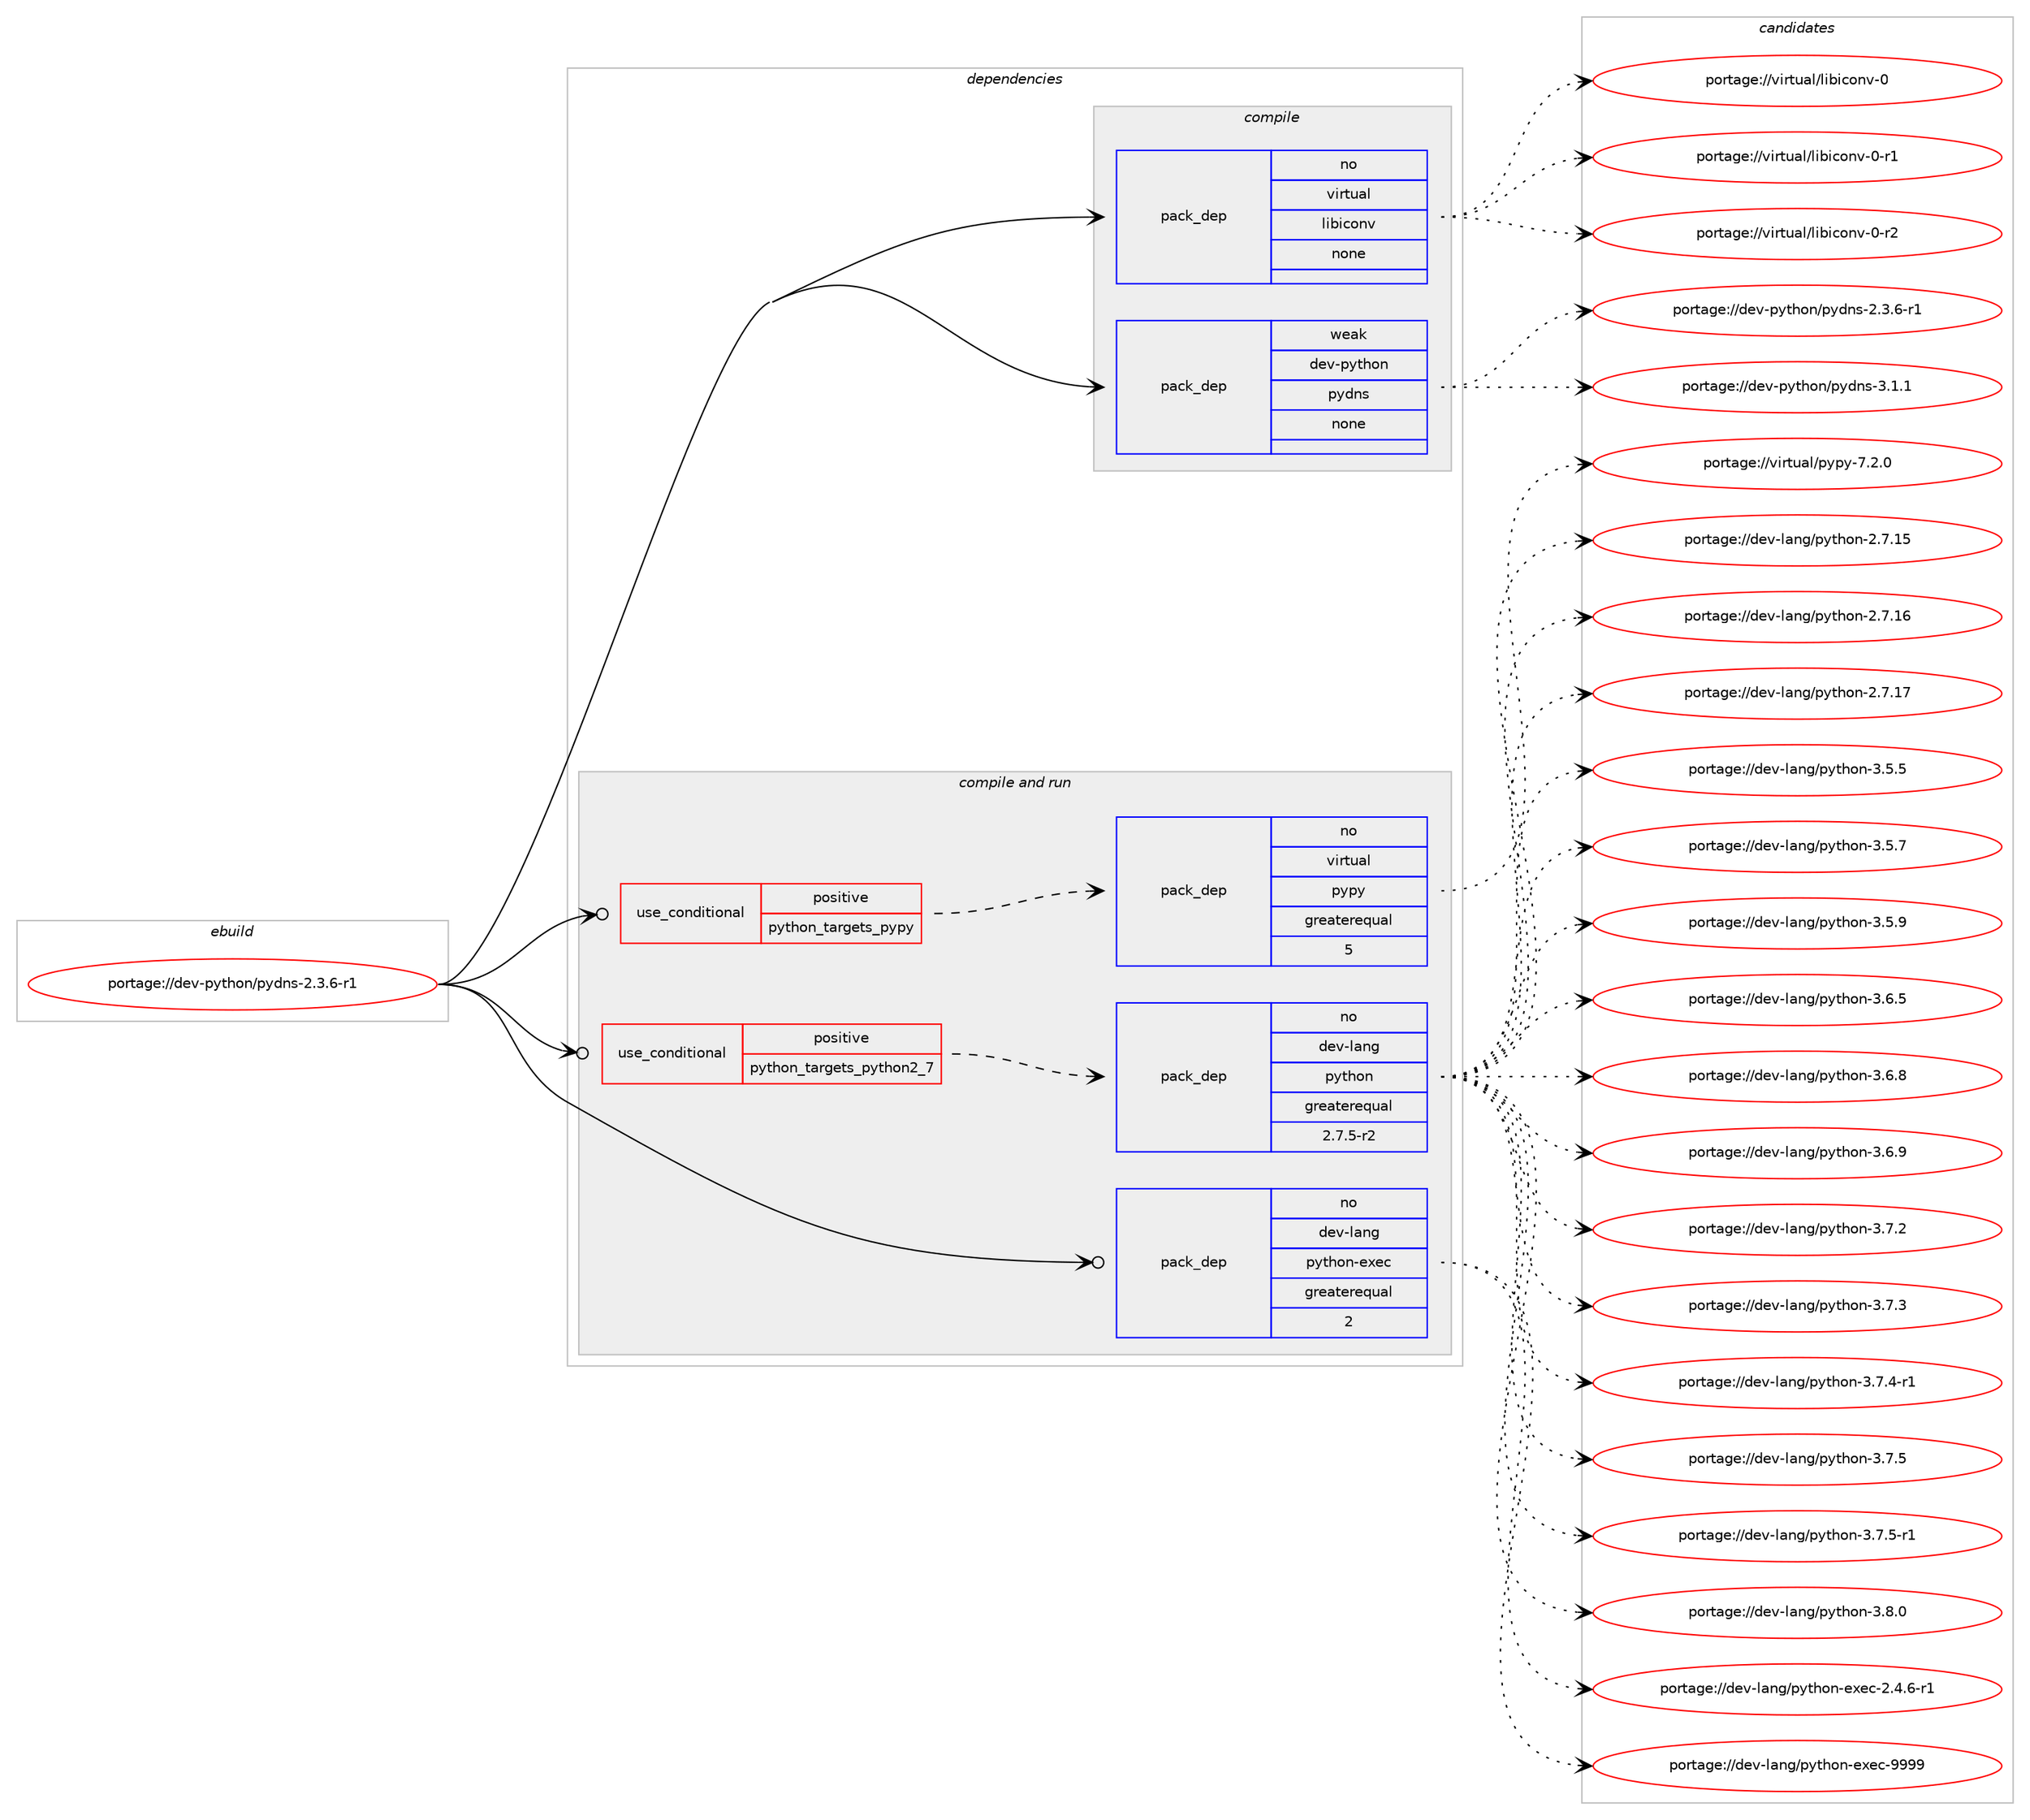 digraph prolog {

# *************
# Graph options
# *************

newrank=true;
concentrate=true;
compound=true;
graph [rankdir=LR,fontname=Helvetica,fontsize=10,ranksep=1.5];#, ranksep=2.5, nodesep=0.2];
edge  [arrowhead=vee];
node  [fontname=Helvetica,fontsize=10];

# **********
# The ebuild
# **********

subgraph cluster_leftcol {
color=gray;
rank=same;
label=<<i>ebuild</i>>;
id [label="portage://dev-python/pydns-2.3.6-r1", color=red, width=4, href="../dev-python/pydns-2.3.6-r1.svg"];
}

# ****************
# The dependencies
# ****************

subgraph cluster_midcol {
color=gray;
label=<<i>dependencies</i>>;
subgraph cluster_compile {
fillcolor="#eeeeee";
style=filled;
label=<<i>compile</i>>;
subgraph pack121937 {
dependency160288 [label=<<TABLE BORDER="0" CELLBORDER="1" CELLSPACING="0" CELLPADDING="4" WIDTH="220"><TR><TD ROWSPAN="6" CELLPADDING="30">pack_dep</TD></TR><TR><TD WIDTH="110">no</TD></TR><TR><TD>virtual</TD></TR><TR><TD>libiconv</TD></TR><TR><TD>none</TD></TR><TR><TD></TD></TR></TABLE>>, shape=none, color=blue];
}
id:e -> dependency160288:w [weight=20,style="solid",arrowhead="vee"];
subgraph pack121938 {
dependency160289 [label=<<TABLE BORDER="0" CELLBORDER="1" CELLSPACING="0" CELLPADDING="4" WIDTH="220"><TR><TD ROWSPAN="6" CELLPADDING="30">pack_dep</TD></TR><TR><TD WIDTH="110">weak</TD></TR><TR><TD>dev-python</TD></TR><TR><TD>pydns</TD></TR><TR><TD>none</TD></TR><TR><TD></TD></TR></TABLE>>, shape=none, color=blue];
}
id:e -> dependency160289:w [weight=20,style="solid",arrowhead="vee"];
}
subgraph cluster_compileandrun {
fillcolor="#eeeeee";
style=filled;
label=<<i>compile and run</i>>;
subgraph cond34986 {
dependency160290 [label=<<TABLE BORDER="0" CELLBORDER="1" CELLSPACING="0" CELLPADDING="4"><TR><TD ROWSPAN="3" CELLPADDING="10">use_conditional</TD></TR><TR><TD>positive</TD></TR><TR><TD>python_targets_pypy</TD></TR></TABLE>>, shape=none, color=red];
subgraph pack121939 {
dependency160291 [label=<<TABLE BORDER="0" CELLBORDER="1" CELLSPACING="0" CELLPADDING="4" WIDTH="220"><TR><TD ROWSPAN="6" CELLPADDING="30">pack_dep</TD></TR><TR><TD WIDTH="110">no</TD></TR><TR><TD>virtual</TD></TR><TR><TD>pypy</TD></TR><TR><TD>greaterequal</TD></TR><TR><TD>5</TD></TR></TABLE>>, shape=none, color=blue];
}
dependency160290:e -> dependency160291:w [weight=20,style="dashed",arrowhead="vee"];
}
id:e -> dependency160290:w [weight=20,style="solid",arrowhead="odotvee"];
subgraph cond34987 {
dependency160292 [label=<<TABLE BORDER="0" CELLBORDER="1" CELLSPACING="0" CELLPADDING="4"><TR><TD ROWSPAN="3" CELLPADDING="10">use_conditional</TD></TR><TR><TD>positive</TD></TR><TR><TD>python_targets_python2_7</TD></TR></TABLE>>, shape=none, color=red];
subgraph pack121940 {
dependency160293 [label=<<TABLE BORDER="0" CELLBORDER="1" CELLSPACING="0" CELLPADDING="4" WIDTH="220"><TR><TD ROWSPAN="6" CELLPADDING="30">pack_dep</TD></TR><TR><TD WIDTH="110">no</TD></TR><TR><TD>dev-lang</TD></TR><TR><TD>python</TD></TR><TR><TD>greaterequal</TD></TR><TR><TD>2.7.5-r2</TD></TR></TABLE>>, shape=none, color=blue];
}
dependency160292:e -> dependency160293:w [weight=20,style="dashed",arrowhead="vee"];
}
id:e -> dependency160292:w [weight=20,style="solid",arrowhead="odotvee"];
subgraph pack121941 {
dependency160294 [label=<<TABLE BORDER="0" CELLBORDER="1" CELLSPACING="0" CELLPADDING="4" WIDTH="220"><TR><TD ROWSPAN="6" CELLPADDING="30">pack_dep</TD></TR><TR><TD WIDTH="110">no</TD></TR><TR><TD>dev-lang</TD></TR><TR><TD>python-exec</TD></TR><TR><TD>greaterequal</TD></TR><TR><TD>2</TD></TR></TABLE>>, shape=none, color=blue];
}
id:e -> dependency160294:w [weight=20,style="solid",arrowhead="odotvee"];
}
subgraph cluster_run {
fillcolor="#eeeeee";
style=filled;
label=<<i>run</i>>;
}
}

# **************
# The candidates
# **************

subgraph cluster_choices {
rank=same;
color=gray;
label=<<i>candidates</i>>;

subgraph choice121937 {
color=black;
nodesep=1;
choiceportage118105114116117971084710810598105991111101184548 [label="portage://virtual/libiconv-0", color=red, width=4,href="../virtual/libiconv-0.svg"];
choiceportage1181051141161179710847108105981059911111011845484511449 [label="portage://virtual/libiconv-0-r1", color=red, width=4,href="../virtual/libiconv-0-r1.svg"];
choiceportage1181051141161179710847108105981059911111011845484511450 [label="portage://virtual/libiconv-0-r2", color=red, width=4,href="../virtual/libiconv-0-r2.svg"];
dependency160288:e -> choiceportage118105114116117971084710810598105991111101184548:w [style=dotted,weight="100"];
dependency160288:e -> choiceportage1181051141161179710847108105981059911111011845484511449:w [style=dotted,weight="100"];
dependency160288:e -> choiceportage1181051141161179710847108105981059911111011845484511450:w [style=dotted,weight="100"];
}
subgraph choice121938 {
color=black;
nodesep=1;
choiceportage10010111845112121116104111110471121211001101154550465146544511449 [label="portage://dev-python/pydns-2.3.6-r1", color=red, width=4,href="../dev-python/pydns-2.3.6-r1.svg"];
choiceportage1001011184511212111610411111047112121100110115455146494649 [label="portage://dev-python/pydns-3.1.1", color=red, width=4,href="../dev-python/pydns-3.1.1.svg"];
dependency160289:e -> choiceportage10010111845112121116104111110471121211001101154550465146544511449:w [style=dotted,weight="100"];
dependency160289:e -> choiceportage1001011184511212111610411111047112121100110115455146494649:w [style=dotted,weight="100"];
}
subgraph choice121939 {
color=black;
nodesep=1;
choiceportage1181051141161179710847112121112121455546504648 [label="portage://virtual/pypy-7.2.0", color=red, width=4,href="../virtual/pypy-7.2.0.svg"];
dependency160291:e -> choiceportage1181051141161179710847112121112121455546504648:w [style=dotted,weight="100"];
}
subgraph choice121940 {
color=black;
nodesep=1;
choiceportage10010111845108971101034711212111610411111045504655464953 [label="portage://dev-lang/python-2.7.15", color=red, width=4,href="../dev-lang/python-2.7.15.svg"];
choiceportage10010111845108971101034711212111610411111045504655464954 [label="portage://dev-lang/python-2.7.16", color=red, width=4,href="../dev-lang/python-2.7.16.svg"];
choiceportage10010111845108971101034711212111610411111045504655464955 [label="portage://dev-lang/python-2.7.17", color=red, width=4,href="../dev-lang/python-2.7.17.svg"];
choiceportage100101118451089711010347112121116104111110455146534653 [label="portage://dev-lang/python-3.5.5", color=red, width=4,href="../dev-lang/python-3.5.5.svg"];
choiceportage100101118451089711010347112121116104111110455146534655 [label="portage://dev-lang/python-3.5.7", color=red, width=4,href="../dev-lang/python-3.5.7.svg"];
choiceportage100101118451089711010347112121116104111110455146534657 [label="portage://dev-lang/python-3.5.9", color=red, width=4,href="../dev-lang/python-3.5.9.svg"];
choiceportage100101118451089711010347112121116104111110455146544653 [label="portage://dev-lang/python-3.6.5", color=red, width=4,href="../dev-lang/python-3.6.5.svg"];
choiceportage100101118451089711010347112121116104111110455146544656 [label="portage://dev-lang/python-3.6.8", color=red, width=4,href="../dev-lang/python-3.6.8.svg"];
choiceportage100101118451089711010347112121116104111110455146544657 [label="portage://dev-lang/python-3.6.9", color=red, width=4,href="../dev-lang/python-3.6.9.svg"];
choiceportage100101118451089711010347112121116104111110455146554650 [label="portage://dev-lang/python-3.7.2", color=red, width=4,href="../dev-lang/python-3.7.2.svg"];
choiceportage100101118451089711010347112121116104111110455146554651 [label="portage://dev-lang/python-3.7.3", color=red, width=4,href="../dev-lang/python-3.7.3.svg"];
choiceportage1001011184510897110103471121211161041111104551465546524511449 [label="portage://dev-lang/python-3.7.4-r1", color=red, width=4,href="../dev-lang/python-3.7.4-r1.svg"];
choiceportage100101118451089711010347112121116104111110455146554653 [label="portage://dev-lang/python-3.7.5", color=red, width=4,href="../dev-lang/python-3.7.5.svg"];
choiceportage1001011184510897110103471121211161041111104551465546534511449 [label="portage://dev-lang/python-3.7.5-r1", color=red, width=4,href="../dev-lang/python-3.7.5-r1.svg"];
choiceportage100101118451089711010347112121116104111110455146564648 [label="portage://dev-lang/python-3.8.0", color=red, width=4,href="../dev-lang/python-3.8.0.svg"];
dependency160293:e -> choiceportage10010111845108971101034711212111610411111045504655464953:w [style=dotted,weight="100"];
dependency160293:e -> choiceportage10010111845108971101034711212111610411111045504655464954:w [style=dotted,weight="100"];
dependency160293:e -> choiceportage10010111845108971101034711212111610411111045504655464955:w [style=dotted,weight="100"];
dependency160293:e -> choiceportage100101118451089711010347112121116104111110455146534653:w [style=dotted,weight="100"];
dependency160293:e -> choiceportage100101118451089711010347112121116104111110455146534655:w [style=dotted,weight="100"];
dependency160293:e -> choiceportage100101118451089711010347112121116104111110455146534657:w [style=dotted,weight="100"];
dependency160293:e -> choiceportage100101118451089711010347112121116104111110455146544653:w [style=dotted,weight="100"];
dependency160293:e -> choiceportage100101118451089711010347112121116104111110455146544656:w [style=dotted,weight="100"];
dependency160293:e -> choiceportage100101118451089711010347112121116104111110455146544657:w [style=dotted,weight="100"];
dependency160293:e -> choiceportage100101118451089711010347112121116104111110455146554650:w [style=dotted,weight="100"];
dependency160293:e -> choiceportage100101118451089711010347112121116104111110455146554651:w [style=dotted,weight="100"];
dependency160293:e -> choiceportage1001011184510897110103471121211161041111104551465546524511449:w [style=dotted,weight="100"];
dependency160293:e -> choiceportage100101118451089711010347112121116104111110455146554653:w [style=dotted,weight="100"];
dependency160293:e -> choiceportage1001011184510897110103471121211161041111104551465546534511449:w [style=dotted,weight="100"];
dependency160293:e -> choiceportage100101118451089711010347112121116104111110455146564648:w [style=dotted,weight="100"];
}
subgraph choice121941 {
color=black;
nodesep=1;
choiceportage10010111845108971101034711212111610411111045101120101994550465246544511449 [label="portage://dev-lang/python-exec-2.4.6-r1", color=red, width=4,href="../dev-lang/python-exec-2.4.6-r1.svg"];
choiceportage10010111845108971101034711212111610411111045101120101994557575757 [label="portage://dev-lang/python-exec-9999", color=red, width=4,href="../dev-lang/python-exec-9999.svg"];
dependency160294:e -> choiceportage10010111845108971101034711212111610411111045101120101994550465246544511449:w [style=dotted,weight="100"];
dependency160294:e -> choiceportage10010111845108971101034711212111610411111045101120101994557575757:w [style=dotted,weight="100"];
}
}

}
